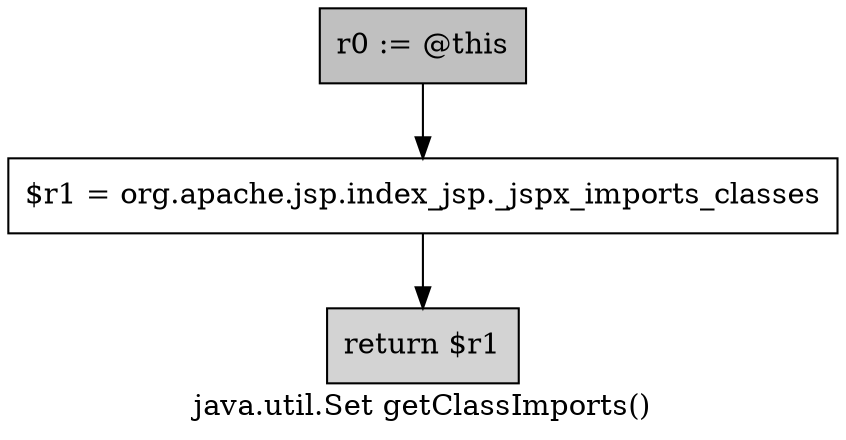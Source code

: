 digraph "java.util.Set getClassImports()" {
    label="java.util.Set getClassImports()";
    node [shape=box];
    "0" [style=filled,fillcolor=gray,label="r0 := @this",];
    "1" [label="$r1 = org.apache.jsp.index_jsp._jspx_imports_classes",];
    "0"->"1";
    "2" [style=filled,fillcolor=lightgray,label="return $r1",];
    "1"->"2";
}
